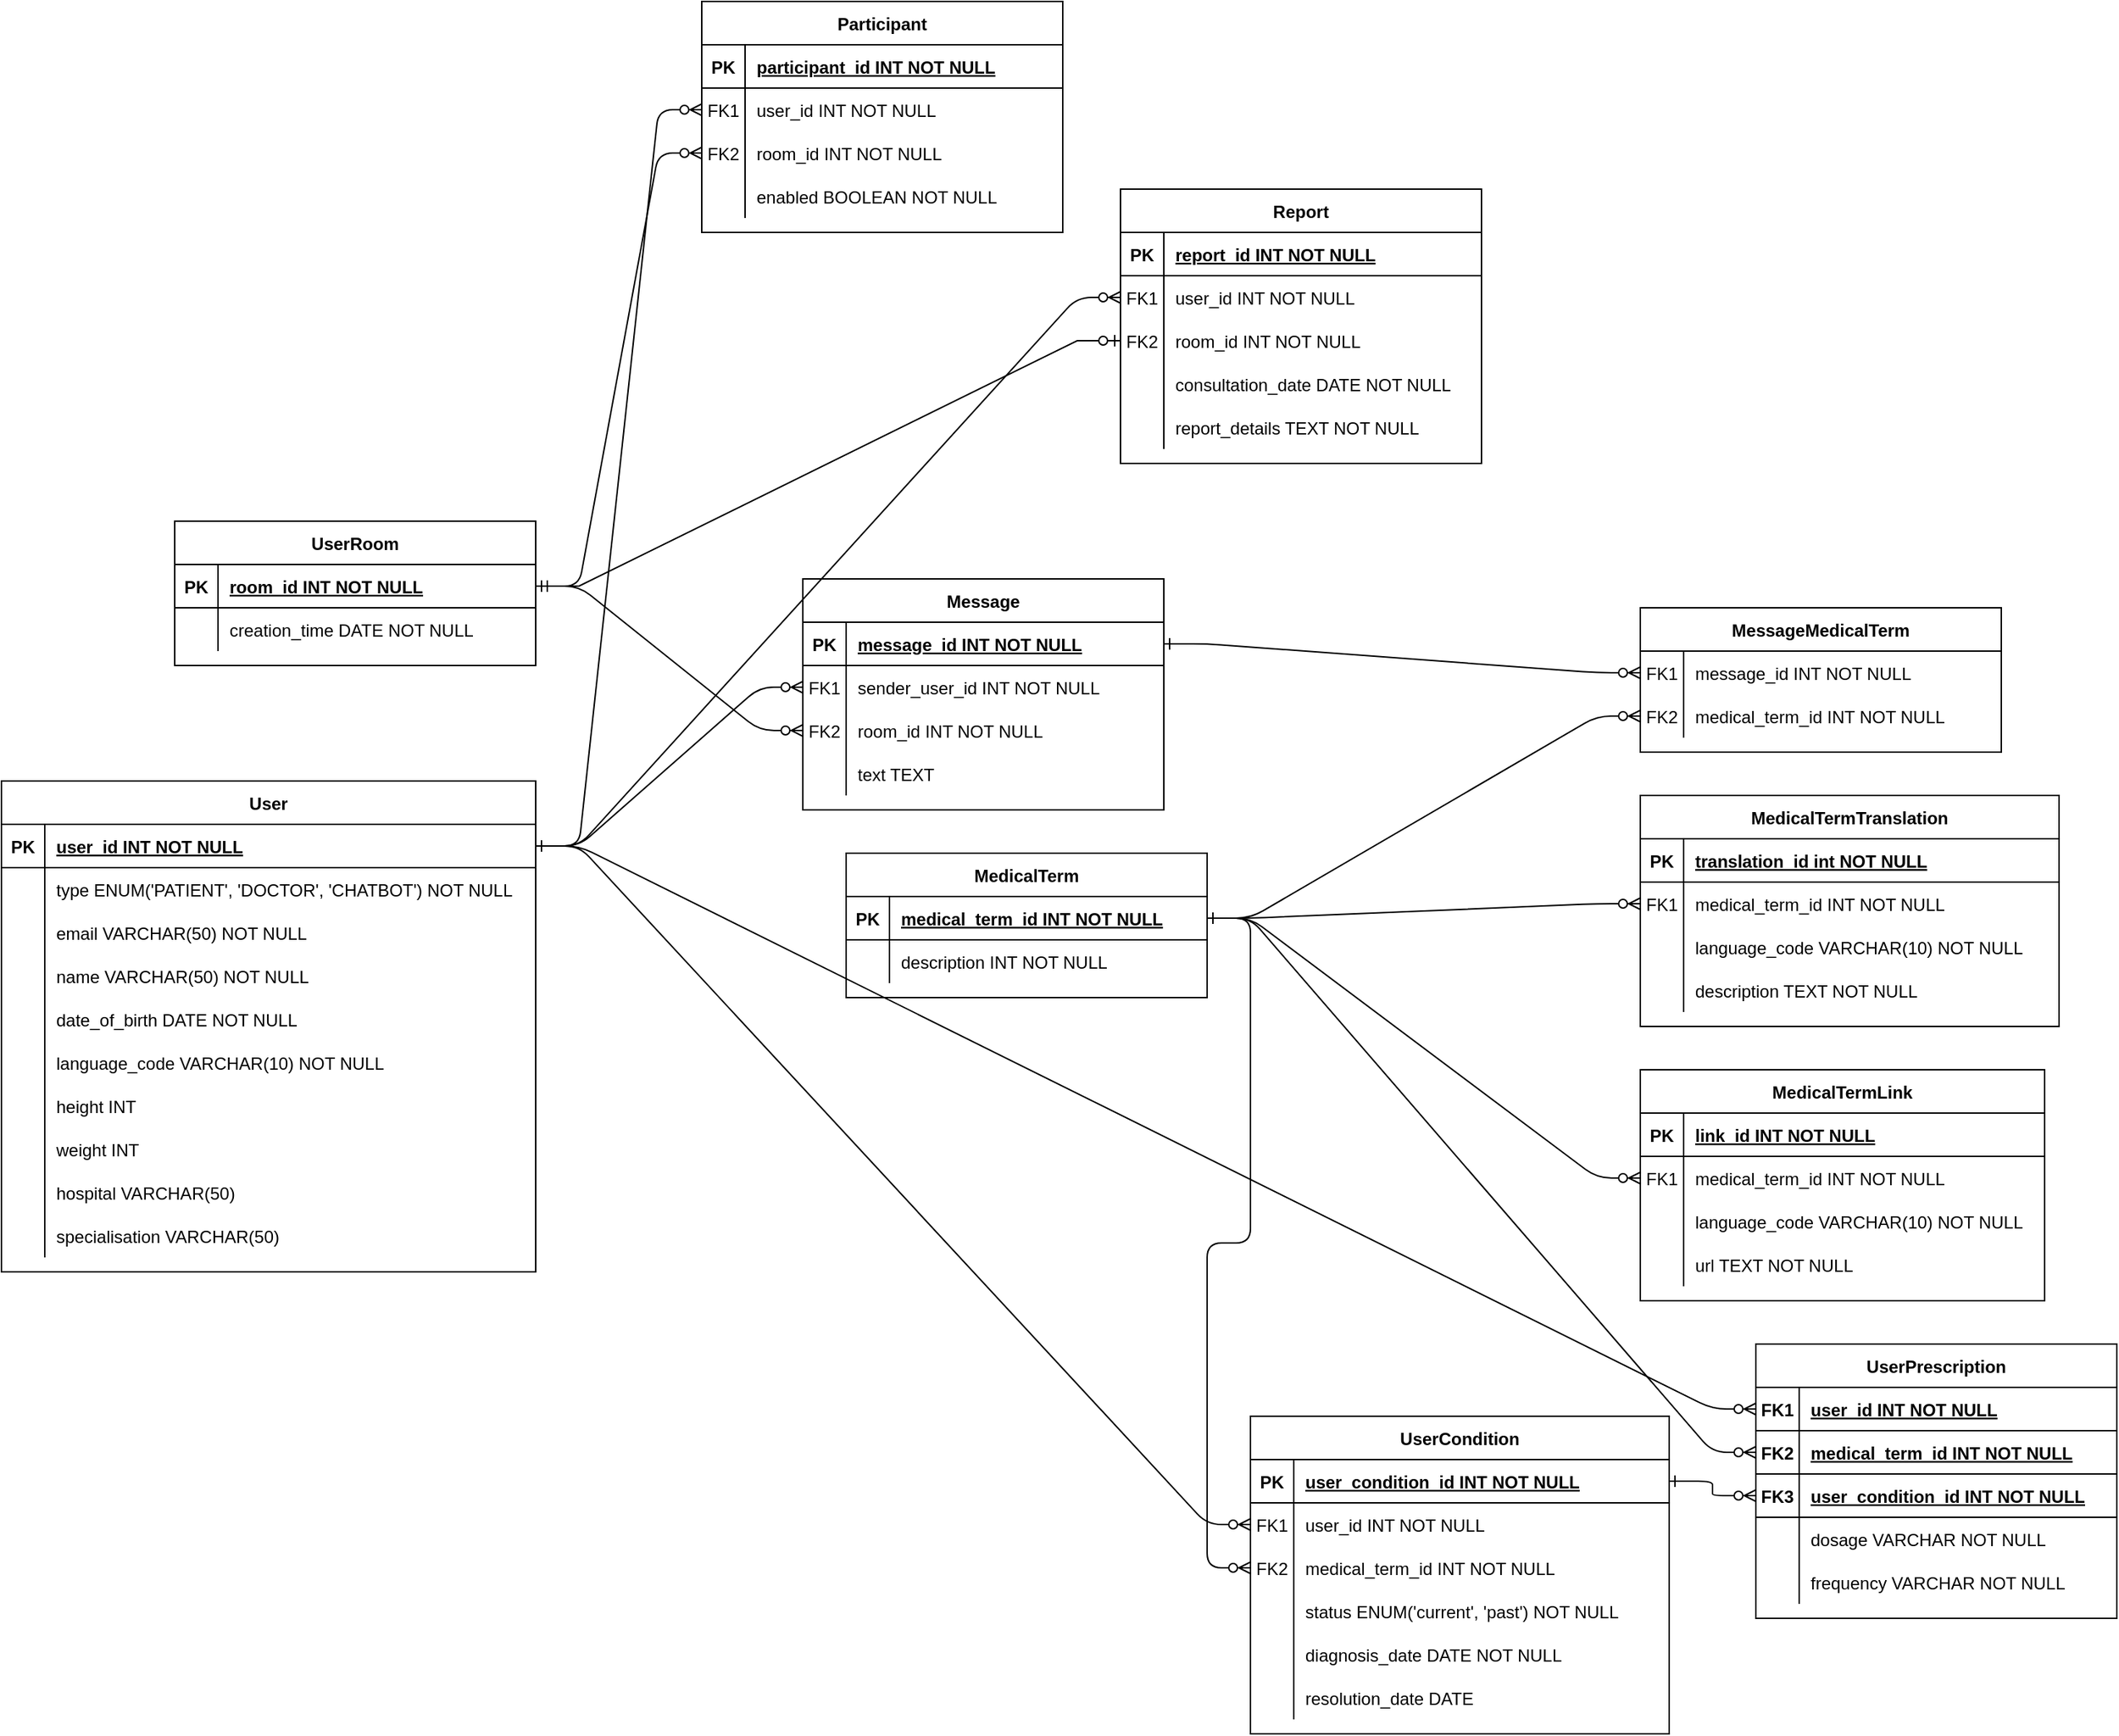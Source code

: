 <mxfile version="24.3.1" type="github">
  <diagram id="R2lEEEUBdFMjLlhIrx00" name="Page-1">
    <mxGraphModel dx="2390" dy="2185" grid="1" gridSize="10" guides="1" tooltips="1" connect="1" arrows="1" fold="1" page="1" pageScale="1" pageWidth="850" pageHeight="1100" math="0" shadow="0" extFonts="Permanent Marker^https://fonts.googleapis.com/css?family=Permanent+Marker">
      <root>
        <mxCell id="0" />
        <mxCell id="1" parent="0" />
        <mxCell id="C-vyLk0tnHw3VtMMgP7b-1" value="" style="edgeStyle=entityRelationEdgeStyle;endArrow=ERzeroToMany;startArrow=ERone;endFill=1;startFill=0;" parent="1" source="C-vyLk0tnHw3VtMMgP7b-24" target="C-vyLk0tnHw3VtMMgP7b-6" edge="1">
          <mxGeometry width="100" height="100" relative="1" as="geometry">
            <mxPoint x="340" y="720" as="sourcePoint" />
            <mxPoint x="440" y="620" as="targetPoint" />
          </mxGeometry>
        </mxCell>
        <mxCell id="C-vyLk0tnHw3VtMMgP7b-12" value="" style="edgeStyle=entityRelationEdgeStyle;endArrow=ERzeroToMany;startArrow=ERone;endFill=1;startFill=0;exitX=1;exitY=0.5;exitDx=0;exitDy=0;entryX=0;entryY=0.5;entryDx=0;entryDy=0;" parent="1" source="C-vyLk0tnHw3VtMMgP7b-14" target="C-vyLk0tnHw3VtMMgP7b-9" edge="1">
          <mxGeometry width="100" height="100" relative="1" as="geometry">
            <mxPoint x="700" y="350" as="sourcePoint" />
            <mxPoint x="810" y="270" as="targetPoint" />
            <Array as="points">
              <mxPoint x="480" y="200" />
            </Array>
          </mxGeometry>
        </mxCell>
        <mxCell id="C-vyLk0tnHw3VtMMgP7b-2" value="Participant" style="shape=table;startSize=30;container=1;collapsible=1;childLayout=tableLayout;fixedRows=1;rowLines=0;fontStyle=1;align=center;resizeLast=1;" parent="1" vertex="1">
          <mxGeometry x="540" y="-690" width="250" height="160" as="geometry" />
        </mxCell>
        <mxCell id="C-vyLk0tnHw3VtMMgP7b-3" value="" style="shape=partialRectangle;collapsible=0;dropTarget=0;pointerEvents=0;fillColor=none;points=[[0,0.5],[1,0.5]];portConstraint=eastwest;top=0;left=0;right=0;bottom=1;" parent="C-vyLk0tnHw3VtMMgP7b-2" vertex="1">
          <mxGeometry y="30" width="250" height="30" as="geometry" />
        </mxCell>
        <mxCell id="C-vyLk0tnHw3VtMMgP7b-4" value="PK" style="shape=partialRectangle;overflow=hidden;connectable=0;fillColor=none;top=0;left=0;bottom=0;right=0;fontStyle=1;" parent="C-vyLk0tnHw3VtMMgP7b-3" vertex="1">
          <mxGeometry width="30" height="30" as="geometry">
            <mxRectangle width="30" height="30" as="alternateBounds" />
          </mxGeometry>
        </mxCell>
        <mxCell id="C-vyLk0tnHw3VtMMgP7b-5" value="participant_id INT NOT NULL " style="shape=partialRectangle;overflow=hidden;connectable=0;fillColor=none;top=0;left=0;bottom=0;right=0;align=left;spacingLeft=6;fontStyle=5;" parent="C-vyLk0tnHw3VtMMgP7b-3" vertex="1">
          <mxGeometry x="30" width="220" height="30" as="geometry">
            <mxRectangle width="220" height="30" as="alternateBounds" />
          </mxGeometry>
        </mxCell>
        <mxCell id="C-vyLk0tnHw3VtMMgP7b-6" value="" style="shape=partialRectangle;collapsible=0;dropTarget=0;pointerEvents=0;fillColor=none;points=[[0,0.5],[1,0.5]];portConstraint=eastwest;top=0;left=0;right=0;bottom=0;" parent="C-vyLk0tnHw3VtMMgP7b-2" vertex="1">
          <mxGeometry y="60" width="250" height="30" as="geometry" />
        </mxCell>
        <mxCell id="C-vyLk0tnHw3VtMMgP7b-7" value="FK1" style="shape=partialRectangle;overflow=hidden;connectable=0;fillColor=none;top=0;left=0;bottom=0;right=0;" parent="C-vyLk0tnHw3VtMMgP7b-6" vertex="1">
          <mxGeometry width="30" height="30" as="geometry">
            <mxRectangle width="30" height="30" as="alternateBounds" />
          </mxGeometry>
        </mxCell>
        <mxCell id="C-vyLk0tnHw3VtMMgP7b-8" value="user_id INT NOT NULL" style="shape=partialRectangle;overflow=hidden;connectable=0;fillColor=none;top=0;left=0;bottom=0;right=0;align=left;spacingLeft=6;" parent="C-vyLk0tnHw3VtMMgP7b-6" vertex="1">
          <mxGeometry x="30" width="220" height="30" as="geometry">
            <mxRectangle width="220" height="30" as="alternateBounds" />
          </mxGeometry>
        </mxCell>
        <mxCell id="C-vyLk0tnHw3VtMMgP7b-9" value="" style="shape=partialRectangle;collapsible=0;dropTarget=0;pointerEvents=0;fillColor=none;points=[[0,0.5],[1,0.5]];portConstraint=eastwest;top=0;left=0;right=0;bottom=0;" parent="C-vyLk0tnHw3VtMMgP7b-2" vertex="1">
          <mxGeometry y="90" width="250" height="30" as="geometry" />
        </mxCell>
        <mxCell id="C-vyLk0tnHw3VtMMgP7b-10" value="FK2" style="shape=partialRectangle;overflow=hidden;connectable=0;fillColor=none;top=0;left=0;bottom=0;right=0;" parent="C-vyLk0tnHw3VtMMgP7b-9" vertex="1">
          <mxGeometry width="30" height="30" as="geometry">
            <mxRectangle width="30" height="30" as="alternateBounds" />
          </mxGeometry>
        </mxCell>
        <mxCell id="C-vyLk0tnHw3VtMMgP7b-11" value="room_id INT NOT NULL" style="shape=partialRectangle;overflow=hidden;connectable=0;fillColor=none;top=0;left=0;bottom=0;right=0;align=left;spacingLeft=6;" parent="C-vyLk0tnHw3VtMMgP7b-9" vertex="1">
          <mxGeometry x="30" width="220" height="30" as="geometry">
            <mxRectangle width="220" height="30" as="alternateBounds" />
          </mxGeometry>
        </mxCell>
        <mxCell id="b8dk_NjY-WpGZuYYgS4D-1" style="shape=partialRectangle;collapsible=0;dropTarget=0;pointerEvents=0;fillColor=none;points=[[0,0.5],[1,0.5]];portConstraint=eastwest;top=0;left=0;right=0;bottom=0;" vertex="1" parent="C-vyLk0tnHw3VtMMgP7b-2">
          <mxGeometry y="120" width="250" height="30" as="geometry" />
        </mxCell>
        <mxCell id="b8dk_NjY-WpGZuYYgS4D-2" style="shape=partialRectangle;overflow=hidden;connectable=0;fillColor=none;top=0;left=0;bottom=0;right=0;" vertex="1" parent="b8dk_NjY-WpGZuYYgS4D-1">
          <mxGeometry width="30" height="30" as="geometry">
            <mxRectangle width="30" height="30" as="alternateBounds" />
          </mxGeometry>
        </mxCell>
        <mxCell id="b8dk_NjY-WpGZuYYgS4D-3" value="enabled BOOLEAN NOT NULL" style="shape=partialRectangle;overflow=hidden;connectable=0;fillColor=none;top=0;left=0;bottom=0;right=0;align=left;spacingLeft=6;" vertex="1" parent="b8dk_NjY-WpGZuYYgS4D-1">
          <mxGeometry x="30" width="220" height="30" as="geometry">
            <mxRectangle width="220" height="30" as="alternateBounds" />
          </mxGeometry>
        </mxCell>
        <mxCell id="C-vyLk0tnHw3VtMMgP7b-13" value="UserRoom" style="shape=table;startSize=30;container=1;collapsible=1;childLayout=tableLayout;fixedRows=1;rowLines=0;fontStyle=1;align=center;resizeLast=1;" parent="1" vertex="1">
          <mxGeometry x="175" y="-330" width="250" height="100" as="geometry" />
        </mxCell>
        <mxCell id="C-vyLk0tnHw3VtMMgP7b-14" value="" style="shape=partialRectangle;collapsible=0;dropTarget=0;pointerEvents=0;fillColor=none;points=[[0,0.5],[1,0.5]];portConstraint=eastwest;top=0;left=0;right=0;bottom=1;" parent="C-vyLk0tnHw3VtMMgP7b-13" vertex="1">
          <mxGeometry y="30" width="250" height="30" as="geometry" />
        </mxCell>
        <mxCell id="C-vyLk0tnHw3VtMMgP7b-15" value="PK" style="shape=partialRectangle;overflow=hidden;connectable=0;fillColor=none;top=0;left=0;bottom=0;right=0;fontStyle=1;" parent="C-vyLk0tnHw3VtMMgP7b-14" vertex="1">
          <mxGeometry width="30" height="30" as="geometry">
            <mxRectangle width="30" height="30" as="alternateBounds" />
          </mxGeometry>
        </mxCell>
        <mxCell id="C-vyLk0tnHw3VtMMgP7b-16" value="room_id INT NOT NULL " style="shape=partialRectangle;overflow=hidden;connectable=0;fillColor=none;top=0;left=0;bottom=0;right=0;align=left;spacingLeft=6;fontStyle=5;" parent="C-vyLk0tnHw3VtMMgP7b-14" vertex="1">
          <mxGeometry x="30" width="220" height="30" as="geometry">
            <mxRectangle width="220" height="30" as="alternateBounds" />
          </mxGeometry>
        </mxCell>
        <mxCell id="C-vyLk0tnHw3VtMMgP7b-17" value="" style="shape=partialRectangle;collapsible=0;dropTarget=0;pointerEvents=0;fillColor=none;points=[[0,0.5],[1,0.5]];portConstraint=eastwest;top=0;left=0;right=0;bottom=0;" parent="C-vyLk0tnHw3VtMMgP7b-13" vertex="1">
          <mxGeometry y="60" width="250" height="30" as="geometry" />
        </mxCell>
        <mxCell id="C-vyLk0tnHw3VtMMgP7b-18" value="" style="shape=partialRectangle;overflow=hidden;connectable=0;fillColor=none;top=0;left=0;bottom=0;right=0;" parent="C-vyLk0tnHw3VtMMgP7b-17" vertex="1">
          <mxGeometry width="30" height="30" as="geometry">
            <mxRectangle width="30" height="30" as="alternateBounds" />
          </mxGeometry>
        </mxCell>
        <mxCell id="C-vyLk0tnHw3VtMMgP7b-19" value="creation_time DATE NOT NULL" style="shape=partialRectangle;overflow=hidden;connectable=0;fillColor=none;top=0;left=0;bottom=0;right=0;align=left;spacingLeft=6;" parent="C-vyLk0tnHw3VtMMgP7b-17" vertex="1">
          <mxGeometry x="30" width="220" height="30" as="geometry">
            <mxRectangle width="220" height="30" as="alternateBounds" />
          </mxGeometry>
        </mxCell>
        <mxCell id="C-vyLk0tnHw3VtMMgP7b-23" value="User" style="shape=table;startSize=30;container=1;collapsible=1;childLayout=tableLayout;fixedRows=1;rowLines=0;fontStyle=1;align=center;resizeLast=1;" parent="1" vertex="1">
          <mxGeometry x="55" y="-150" width="370" height="340" as="geometry" />
        </mxCell>
        <mxCell id="C-vyLk0tnHw3VtMMgP7b-24" value="" style="shape=partialRectangle;collapsible=0;dropTarget=0;pointerEvents=0;fillColor=none;points=[[0,0.5],[1,0.5]];portConstraint=eastwest;top=0;left=0;right=0;bottom=1;" parent="C-vyLk0tnHw3VtMMgP7b-23" vertex="1">
          <mxGeometry y="30" width="370" height="30" as="geometry" />
        </mxCell>
        <mxCell id="C-vyLk0tnHw3VtMMgP7b-25" value="PK" style="shape=partialRectangle;overflow=hidden;connectable=0;fillColor=none;top=0;left=0;bottom=0;right=0;fontStyle=1;" parent="C-vyLk0tnHw3VtMMgP7b-24" vertex="1">
          <mxGeometry width="30" height="30" as="geometry">
            <mxRectangle width="30" height="30" as="alternateBounds" />
          </mxGeometry>
        </mxCell>
        <mxCell id="C-vyLk0tnHw3VtMMgP7b-26" value="user_id INT NOT NULL " style="shape=partialRectangle;overflow=hidden;connectable=0;fillColor=none;top=0;left=0;bottom=0;right=0;align=left;spacingLeft=6;fontStyle=5;" parent="C-vyLk0tnHw3VtMMgP7b-24" vertex="1">
          <mxGeometry x="30" width="340" height="30" as="geometry">
            <mxRectangle width="340" height="30" as="alternateBounds" />
          </mxGeometry>
        </mxCell>
        <mxCell id="C-vyLk0tnHw3VtMMgP7b-27" value="" style="shape=partialRectangle;collapsible=0;dropTarget=0;pointerEvents=0;fillColor=none;points=[[0,0.5],[1,0.5]];portConstraint=eastwest;top=0;left=0;right=0;bottom=0;" parent="C-vyLk0tnHw3VtMMgP7b-23" vertex="1">
          <mxGeometry y="60" width="370" height="30" as="geometry" />
        </mxCell>
        <mxCell id="C-vyLk0tnHw3VtMMgP7b-28" value="" style="shape=partialRectangle;overflow=hidden;connectable=0;fillColor=none;top=0;left=0;bottom=0;right=0;" parent="C-vyLk0tnHw3VtMMgP7b-27" vertex="1">
          <mxGeometry width="30" height="30" as="geometry">
            <mxRectangle width="30" height="30" as="alternateBounds" />
          </mxGeometry>
        </mxCell>
        <mxCell id="C-vyLk0tnHw3VtMMgP7b-29" value="type ENUM(&#39;PATIENT&#39;, &#39;DOCTOR&#39;, &#39;CHATBOT&#39;) NOT NULL" style="shape=partialRectangle;overflow=hidden;connectable=0;fillColor=none;top=0;left=0;bottom=0;right=0;align=left;spacingLeft=6;" parent="C-vyLk0tnHw3VtMMgP7b-27" vertex="1">
          <mxGeometry x="30" width="340" height="30" as="geometry">
            <mxRectangle width="340" height="30" as="alternateBounds" />
          </mxGeometry>
        </mxCell>
        <mxCell id="QSdUcgtigWOvLP6N3dN_-162" style="shape=partialRectangle;collapsible=0;dropTarget=0;pointerEvents=0;fillColor=none;points=[[0,0.5],[1,0.5]];portConstraint=eastwest;top=0;left=0;right=0;bottom=0;" parent="C-vyLk0tnHw3VtMMgP7b-23" vertex="1">
          <mxGeometry y="90" width="370" height="30" as="geometry" />
        </mxCell>
        <mxCell id="QSdUcgtigWOvLP6N3dN_-163" style="shape=partialRectangle;overflow=hidden;connectable=0;fillColor=none;top=0;left=0;bottom=0;right=0;" parent="QSdUcgtigWOvLP6N3dN_-162" vertex="1">
          <mxGeometry width="30" height="30" as="geometry">
            <mxRectangle width="30" height="30" as="alternateBounds" />
          </mxGeometry>
        </mxCell>
        <mxCell id="QSdUcgtigWOvLP6N3dN_-164" value="email VARCHAR(50) NOT NULL" style="shape=partialRectangle;overflow=hidden;connectable=0;fillColor=none;top=0;left=0;bottom=0;right=0;align=left;spacingLeft=6;" parent="QSdUcgtigWOvLP6N3dN_-162" vertex="1">
          <mxGeometry x="30" width="340" height="30" as="geometry">
            <mxRectangle width="340" height="30" as="alternateBounds" />
          </mxGeometry>
        </mxCell>
        <mxCell id="QSdUcgtigWOvLP6N3dN_-159" style="shape=partialRectangle;collapsible=0;dropTarget=0;pointerEvents=0;fillColor=none;points=[[0,0.5],[1,0.5]];portConstraint=eastwest;top=0;left=0;right=0;bottom=0;" parent="C-vyLk0tnHw3VtMMgP7b-23" vertex="1">
          <mxGeometry y="120" width="370" height="30" as="geometry" />
        </mxCell>
        <mxCell id="QSdUcgtigWOvLP6N3dN_-160" style="shape=partialRectangle;overflow=hidden;connectable=0;fillColor=none;top=0;left=0;bottom=0;right=0;" parent="QSdUcgtigWOvLP6N3dN_-159" vertex="1">
          <mxGeometry width="30" height="30" as="geometry">
            <mxRectangle width="30" height="30" as="alternateBounds" />
          </mxGeometry>
        </mxCell>
        <mxCell id="QSdUcgtigWOvLP6N3dN_-161" value="name VARCHAR(50) NOT NULL" style="shape=partialRectangle;overflow=hidden;connectable=0;fillColor=none;top=0;left=0;bottom=0;right=0;align=left;spacingLeft=6;" parent="QSdUcgtigWOvLP6N3dN_-159" vertex="1">
          <mxGeometry x="30" width="340" height="30" as="geometry">
            <mxRectangle width="340" height="30" as="alternateBounds" />
          </mxGeometry>
        </mxCell>
        <mxCell id="QSdUcgtigWOvLP6N3dN_-156" style="shape=partialRectangle;collapsible=0;dropTarget=0;pointerEvents=0;fillColor=none;points=[[0,0.5],[1,0.5]];portConstraint=eastwest;top=0;left=0;right=0;bottom=0;" parent="C-vyLk0tnHw3VtMMgP7b-23" vertex="1">
          <mxGeometry y="150" width="370" height="30" as="geometry" />
        </mxCell>
        <mxCell id="QSdUcgtigWOvLP6N3dN_-157" style="shape=partialRectangle;overflow=hidden;connectable=0;fillColor=none;top=0;left=0;bottom=0;right=0;" parent="QSdUcgtigWOvLP6N3dN_-156" vertex="1">
          <mxGeometry width="30" height="30" as="geometry">
            <mxRectangle width="30" height="30" as="alternateBounds" />
          </mxGeometry>
        </mxCell>
        <mxCell id="QSdUcgtigWOvLP6N3dN_-158" value="date_of_birth DATE NOT NULL" style="shape=partialRectangle;overflow=hidden;connectable=0;fillColor=none;top=0;left=0;bottom=0;right=0;align=left;spacingLeft=6;" parent="QSdUcgtigWOvLP6N3dN_-156" vertex="1">
          <mxGeometry x="30" width="340" height="30" as="geometry">
            <mxRectangle width="340" height="30" as="alternateBounds" />
          </mxGeometry>
        </mxCell>
        <mxCell id="QSdUcgtigWOvLP6N3dN_-165" style="shape=partialRectangle;collapsible=0;dropTarget=0;pointerEvents=0;fillColor=none;points=[[0,0.5],[1,0.5]];portConstraint=eastwest;top=0;left=0;right=0;bottom=0;" parent="C-vyLk0tnHw3VtMMgP7b-23" vertex="1">
          <mxGeometry y="180" width="370" height="30" as="geometry" />
        </mxCell>
        <mxCell id="QSdUcgtigWOvLP6N3dN_-166" style="shape=partialRectangle;overflow=hidden;connectable=0;fillColor=none;top=0;left=0;bottom=0;right=0;" parent="QSdUcgtigWOvLP6N3dN_-165" vertex="1">
          <mxGeometry width="30" height="30" as="geometry">
            <mxRectangle width="30" height="30" as="alternateBounds" />
          </mxGeometry>
        </mxCell>
        <mxCell id="QSdUcgtigWOvLP6N3dN_-167" value="language_code VARCHAR(10) NOT NULL" style="shape=partialRectangle;overflow=hidden;connectable=0;fillColor=none;top=0;left=0;bottom=0;right=0;align=left;spacingLeft=6;" parent="QSdUcgtigWOvLP6N3dN_-165" vertex="1">
          <mxGeometry x="30" width="340" height="30" as="geometry">
            <mxRectangle width="340" height="30" as="alternateBounds" />
          </mxGeometry>
        </mxCell>
        <mxCell id="QSdUcgtigWOvLP6N3dN_-171" style="shape=partialRectangle;collapsible=0;dropTarget=0;pointerEvents=0;fillColor=none;points=[[0,0.5],[1,0.5]];portConstraint=eastwest;top=0;left=0;right=0;bottom=0;" parent="C-vyLk0tnHw3VtMMgP7b-23" vertex="1">
          <mxGeometry y="210" width="370" height="30" as="geometry" />
        </mxCell>
        <mxCell id="QSdUcgtigWOvLP6N3dN_-172" style="shape=partialRectangle;overflow=hidden;connectable=0;fillColor=none;top=0;left=0;bottom=0;right=0;" parent="QSdUcgtigWOvLP6N3dN_-171" vertex="1">
          <mxGeometry width="30" height="30" as="geometry">
            <mxRectangle width="30" height="30" as="alternateBounds" />
          </mxGeometry>
        </mxCell>
        <mxCell id="QSdUcgtigWOvLP6N3dN_-173" value="height INT" style="shape=partialRectangle;overflow=hidden;connectable=0;fillColor=none;top=0;left=0;bottom=0;right=0;align=left;spacingLeft=6;" parent="QSdUcgtigWOvLP6N3dN_-171" vertex="1">
          <mxGeometry x="30" width="340" height="30" as="geometry">
            <mxRectangle width="340" height="30" as="alternateBounds" />
          </mxGeometry>
        </mxCell>
        <mxCell id="QSdUcgtigWOvLP6N3dN_-177" style="shape=partialRectangle;collapsible=0;dropTarget=0;pointerEvents=0;fillColor=none;points=[[0,0.5],[1,0.5]];portConstraint=eastwest;top=0;left=0;right=0;bottom=0;" parent="C-vyLk0tnHw3VtMMgP7b-23" vertex="1">
          <mxGeometry y="240" width="370" height="30" as="geometry" />
        </mxCell>
        <mxCell id="QSdUcgtigWOvLP6N3dN_-178" style="shape=partialRectangle;overflow=hidden;connectable=0;fillColor=none;top=0;left=0;bottom=0;right=0;" parent="QSdUcgtigWOvLP6N3dN_-177" vertex="1">
          <mxGeometry width="30" height="30" as="geometry">
            <mxRectangle width="30" height="30" as="alternateBounds" />
          </mxGeometry>
        </mxCell>
        <mxCell id="QSdUcgtigWOvLP6N3dN_-179" value="weight INT" style="shape=partialRectangle;overflow=hidden;connectable=0;fillColor=none;top=0;left=0;bottom=0;right=0;align=left;spacingLeft=6;" parent="QSdUcgtigWOvLP6N3dN_-177" vertex="1">
          <mxGeometry x="30" width="340" height="30" as="geometry">
            <mxRectangle width="340" height="30" as="alternateBounds" />
          </mxGeometry>
        </mxCell>
        <mxCell id="QSdUcgtigWOvLP6N3dN_-174" style="shape=partialRectangle;collapsible=0;dropTarget=0;pointerEvents=0;fillColor=none;points=[[0,0.5],[1,0.5]];portConstraint=eastwest;top=0;left=0;right=0;bottom=0;" parent="C-vyLk0tnHw3VtMMgP7b-23" vertex="1">
          <mxGeometry y="270" width="370" height="30" as="geometry" />
        </mxCell>
        <mxCell id="QSdUcgtigWOvLP6N3dN_-175" style="shape=partialRectangle;overflow=hidden;connectable=0;fillColor=none;top=0;left=0;bottom=0;right=0;" parent="QSdUcgtigWOvLP6N3dN_-174" vertex="1">
          <mxGeometry width="30" height="30" as="geometry">
            <mxRectangle width="30" height="30" as="alternateBounds" />
          </mxGeometry>
        </mxCell>
        <mxCell id="QSdUcgtigWOvLP6N3dN_-176" value="hospital VARCHAR(50)" style="shape=partialRectangle;overflow=hidden;connectable=0;fillColor=none;top=0;left=0;bottom=0;right=0;align=left;spacingLeft=6;" parent="QSdUcgtigWOvLP6N3dN_-174" vertex="1">
          <mxGeometry x="30" width="340" height="30" as="geometry">
            <mxRectangle width="340" height="30" as="alternateBounds" />
          </mxGeometry>
        </mxCell>
        <mxCell id="QSdUcgtigWOvLP6N3dN_-168" style="shape=partialRectangle;collapsible=0;dropTarget=0;pointerEvents=0;fillColor=none;points=[[0,0.5],[1,0.5]];portConstraint=eastwest;top=0;left=0;right=0;bottom=0;" parent="C-vyLk0tnHw3VtMMgP7b-23" vertex="1">
          <mxGeometry y="300" width="370" height="30" as="geometry" />
        </mxCell>
        <mxCell id="QSdUcgtigWOvLP6N3dN_-169" style="shape=partialRectangle;overflow=hidden;connectable=0;fillColor=none;top=0;left=0;bottom=0;right=0;" parent="QSdUcgtigWOvLP6N3dN_-168" vertex="1">
          <mxGeometry width="30" height="30" as="geometry">
            <mxRectangle width="30" height="30" as="alternateBounds" />
          </mxGeometry>
        </mxCell>
        <mxCell id="QSdUcgtigWOvLP6N3dN_-170" value="specialisation VARCHAR(50)" style="shape=partialRectangle;overflow=hidden;connectable=0;fillColor=none;top=0;left=0;bottom=0;right=0;align=left;spacingLeft=6;" parent="QSdUcgtigWOvLP6N3dN_-168" vertex="1">
          <mxGeometry x="30" width="340" height="30" as="geometry">
            <mxRectangle width="340" height="30" as="alternateBounds" />
          </mxGeometry>
        </mxCell>
        <mxCell id="QSdUcgtigWOvLP6N3dN_-1" value="Message" style="shape=table;startSize=30;container=1;collapsible=1;childLayout=tableLayout;fixedRows=1;rowLines=0;fontStyle=1;align=center;resizeLast=1;" parent="1" vertex="1">
          <mxGeometry x="610" y="-290" width="250" height="160" as="geometry" />
        </mxCell>
        <mxCell id="QSdUcgtigWOvLP6N3dN_-2" value="" style="shape=partialRectangle;collapsible=0;dropTarget=0;pointerEvents=0;fillColor=none;points=[[0,0.5],[1,0.5]];portConstraint=eastwest;top=0;left=0;right=0;bottom=1;" parent="QSdUcgtigWOvLP6N3dN_-1" vertex="1">
          <mxGeometry y="30" width="250" height="30" as="geometry" />
        </mxCell>
        <mxCell id="QSdUcgtigWOvLP6N3dN_-3" value="PK" style="shape=partialRectangle;overflow=hidden;connectable=0;fillColor=none;top=0;left=0;bottom=0;right=0;fontStyle=1;" parent="QSdUcgtigWOvLP6N3dN_-2" vertex="1">
          <mxGeometry width="30" height="30" as="geometry">
            <mxRectangle width="30" height="30" as="alternateBounds" />
          </mxGeometry>
        </mxCell>
        <mxCell id="QSdUcgtigWOvLP6N3dN_-4" value="message_id INT NOT NULL " style="shape=partialRectangle;overflow=hidden;connectable=0;fillColor=none;top=0;left=0;bottom=0;right=0;align=left;spacingLeft=6;fontStyle=5;" parent="QSdUcgtigWOvLP6N3dN_-2" vertex="1">
          <mxGeometry x="30" width="220" height="30" as="geometry">
            <mxRectangle width="220" height="30" as="alternateBounds" />
          </mxGeometry>
        </mxCell>
        <mxCell id="QSdUcgtigWOvLP6N3dN_-5" value="" style="shape=partialRectangle;collapsible=0;dropTarget=0;pointerEvents=0;fillColor=none;points=[[0,0.5],[1,0.5]];portConstraint=eastwest;top=0;left=0;right=0;bottom=0;" parent="QSdUcgtigWOvLP6N3dN_-1" vertex="1">
          <mxGeometry y="60" width="250" height="30" as="geometry" />
        </mxCell>
        <mxCell id="QSdUcgtigWOvLP6N3dN_-6" value="FK1" style="shape=partialRectangle;overflow=hidden;connectable=0;fillColor=none;top=0;left=0;bottom=0;right=0;" parent="QSdUcgtigWOvLP6N3dN_-5" vertex="1">
          <mxGeometry width="30" height="30" as="geometry">
            <mxRectangle width="30" height="30" as="alternateBounds" />
          </mxGeometry>
        </mxCell>
        <mxCell id="QSdUcgtigWOvLP6N3dN_-7" value="sender_user_id INT NOT NULL" style="shape=partialRectangle;overflow=hidden;connectable=0;fillColor=none;top=0;left=0;bottom=0;right=0;align=left;spacingLeft=6;" parent="QSdUcgtigWOvLP6N3dN_-5" vertex="1">
          <mxGeometry x="30" width="220" height="30" as="geometry">
            <mxRectangle width="220" height="30" as="alternateBounds" />
          </mxGeometry>
        </mxCell>
        <mxCell id="QSdUcgtigWOvLP6N3dN_-8" value="" style="shape=partialRectangle;collapsible=0;dropTarget=0;pointerEvents=0;fillColor=none;points=[[0,0.5],[1,0.5]];portConstraint=eastwest;top=0;left=0;right=0;bottom=0;" parent="QSdUcgtigWOvLP6N3dN_-1" vertex="1">
          <mxGeometry y="90" width="250" height="30" as="geometry" />
        </mxCell>
        <mxCell id="QSdUcgtigWOvLP6N3dN_-9" value="FK2" style="shape=partialRectangle;overflow=hidden;connectable=0;fillColor=none;top=0;left=0;bottom=0;right=0;" parent="QSdUcgtigWOvLP6N3dN_-8" vertex="1">
          <mxGeometry width="30" height="30" as="geometry">
            <mxRectangle width="30" height="30" as="alternateBounds" />
          </mxGeometry>
        </mxCell>
        <mxCell id="QSdUcgtigWOvLP6N3dN_-10" value="room_id INT NOT NULL" style="shape=partialRectangle;overflow=hidden;connectable=0;fillColor=none;top=0;left=0;bottom=0;right=0;align=left;spacingLeft=6;" parent="QSdUcgtigWOvLP6N3dN_-8" vertex="1">
          <mxGeometry x="30" width="220" height="30" as="geometry">
            <mxRectangle width="220" height="30" as="alternateBounds" />
          </mxGeometry>
        </mxCell>
        <mxCell id="QSdUcgtigWOvLP6N3dN_-180" style="shape=partialRectangle;collapsible=0;dropTarget=0;pointerEvents=0;fillColor=none;points=[[0,0.5],[1,0.5]];portConstraint=eastwest;top=0;left=0;right=0;bottom=0;" parent="QSdUcgtigWOvLP6N3dN_-1" vertex="1">
          <mxGeometry y="120" width="250" height="30" as="geometry" />
        </mxCell>
        <mxCell id="QSdUcgtigWOvLP6N3dN_-181" style="shape=partialRectangle;overflow=hidden;connectable=0;fillColor=none;top=0;left=0;bottom=0;right=0;" parent="QSdUcgtigWOvLP6N3dN_-180" vertex="1">
          <mxGeometry width="30" height="30" as="geometry">
            <mxRectangle width="30" height="30" as="alternateBounds" />
          </mxGeometry>
        </mxCell>
        <mxCell id="QSdUcgtigWOvLP6N3dN_-182" value="text TEXT" style="shape=partialRectangle;overflow=hidden;connectable=0;fillColor=none;top=0;left=0;bottom=0;right=0;align=left;spacingLeft=6;" parent="QSdUcgtigWOvLP6N3dN_-180" vertex="1">
          <mxGeometry x="30" width="220" height="30" as="geometry">
            <mxRectangle width="220" height="30" as="alternateBounds" />
          </mxGeometry>
        </mxCell>
        <mxCell id="QSdUcgtigWOvLP6N3dN_-11" value="MessageMedicalTerm" style="shape=table;startSize=30;container=1;collapsible=1;childLayout=tableLayout;fixedRows=1;rowLines=0;fontStyle=1;align=center;resizeLast=1;" parent="1" vertex="1">
          <mxGeometry x="1190" y="-270" width="250" height="100" as="geometry" />
        </mxCell>
        <mxCell id="QSdUcgtigWOvLP6N3dN_-15" value="" style="shape=partialRectangle;collapsible=0;dropTarget=0;pointerEvents=0;fillColor=none;points=[[0,0.5],[1,0.5]];portConstraint=eastwest;top=0;left=0;right=0;bottom=0;" parent="QSdUcgtigWOvLP6N3dN_-11" vertex="1">
          <mxGeometry y="30" width="250" height="30" as="geometry" />
        </mxCell>
        <mxCell id="QSdUcgtigWOvLP6N3dN_-16" value="FK1" style="shape=partialRectangle;overflow=hidden;connectable=0;fillColor=none;top=0;left=0;bottom=0;right=0;" parent="QSdUcgtigWOvLP6N3dN_-15" vertex="1">
          <mxGeometry width="30" height="30" as="geometry">
            <mxRectangle width="30" height="30" as="alternateBounds" />
          </mxGeometry>
        </mxCell>
        <mxCell id="QSdUcgtigWOvLP6N3dN_-17" value="message_id INT NOT NULL" style="shape=partialRectangle;overflow=hidden;connectable=0;fillColor=none;top=0;left=0;bottom=0;right=0;align=left;spacingLeft=6;" parent="QSdUcgtigWOvLP6N3dN_-15" vertex="1">
          <mxGeometry x="30" width="220" height="30" as="geometry">
            <mxRectangle width="220" height="30" as="alternateBounds" />
          </mxGeometry>
        </mxCell>
        <mxCell id="QSdUcgtigWOvLP6N3dN_-18" value="" style="shape=partialRectangle;collapsible=0;dropTarget=0;pointerEvents=0;fillColor=none;points=[[0,0.5],[1,0.5]];portConstraint=eastwest;top=0;left=0;right=0;bottom=0;" parent="QSdUcgtigWOvLP6N3dN_-11" vertex="1">
          <mxGeometry y="60" width="250" height="30" as="geometry" />
        </mxCell>
        <mxCell id="QSdUcgtigWOvLP6N3dN_-19" value="FK2" style="shape=partialRectangle;overflow=hidden;connectable=0;fillColor=none;top=0;left=0;bottom=0;right=0;" parent="QSdUcgtigWOvLP6N3dN_-18" vertex="1">
          <mxGeometry width="30" height="30" as="geometry">
            <mxRectangle width="30" height="30" as="alternateBounds" />
          </mxGeometry>
        </mxCell>
        <mxCell id="QSdUcgtigWOvLP6N3dN_-20" value="medical_term_id INT NOT NULL" style="shape=partialRectangle;overflow=hidden;connectable=0;fillColor=none;top=0;left=0;bottom=0;right=0;align=left;spacingLeft=6;" parent="QSdUcgtigWOvLP6N3dN_-18" vertex="1">
          <mxGeometry x="30" width="220" height="30" as="geometry">
            <mxRectangle width="220" height="30" as="alternateBounds" />
          </mxGeometry>
        </mxCell>
        <mxCell id="QSdUcgtigWOvLP6N3dN_-31" value="MedicalTermLink" style="shape=table;startSize=30;container=1;collapsible=1;childLayout=tableLayout;fixedRows=1;rowLines=0;fontStyle=1;align=center;resizeLast=1;" parent="1" vertex="1">
          <mxGeometry x="1190" y="50" width="280" height="160" as="geometry" />
        </mxCell>
        <mxCell id="QSdUcgtigWOvLP6N3dN_-32" value="" style="shape=partialRectangle;collapsible=0;dropTarget=0;pointerEvents=0;fillColor=none;points=[[0,0.5],[1,0.5]];portConstraint=eastwest;top=0;left=0;right=0;bottom=1;" parent="QSdUcgtigWOvLP6N3dN_-31" vertex="1">
          <mxGeometry y="30" width="280" height="30" as="geometry" />
        </mxCell>
        <mxCell id="QSdUcgtigWOvLP6N3dN_-33" value="PK" style="shape=partialRectangle;overflow=hidden;connectable=0;fillColor=none;top=0;left=0;bottom=0;right=0;fontStyle=1;" parent="QSdUcgtigWOvLP6N3dN_-32" vertex="1">
          <mxGeometry width="30" height="30" as="geometry">
            <mxRectangle width="30" height="30" as="alternateBounds" />
          </mxGeometry>
        </mxCell>
        <mxCell id="QSdUcgtigWOvLP6N3dN_-34" value="link_id INT NOT NULL " style="shape=partialRectangle;overflow=hidden;connectable=0;fillColor=none;top=0;left=0;bottom=0;right=0;align=left;spacingLeft=6;fontStyle=5;" parent="QSdUcgtigWOvLP6N3dN_-32" vertex="1">
          <mxGeometry x="30" width="250" height="30" as="geometry">
            <mxRectangle width="250" height="30" as="alternateBounds" />
          </mxGeometry>
        </mxCell>
        <mxCell id="QSdUcgtigWOvLP6N3dN_-35" value="" style="shape=partialRectangle;collapsible=0;dropTarget=0;pointerEvents=0;fillColor=none;points=[[0,0.5],[1,0.5]];portConstraint=eastwest;top=0;left=0;right=0;bottom=0;" parent="QSdUcgtigWOvLP6N3dN_-31" vertex="1">
          <mxGeometry y="60" width="280" height="30" as="geometry" />
        </mxCell>
        <mxCell id="QSdUcgtigWOvLP6N3dN_-36" value="FK1" style="shape=partialRectangle;overflow=hidden;connectable=0;fillColor=none;top=0;left=0;bottom=0;right=0;" parent="QSdUcgtigWOvLP6N3dN_-35" vertex="1">
          <mxGeometry width="30" height="30" as="geometry">
            <mxRectangle width="30" height="30" as="alternateBounds" />
          </mxGeometry>
        </mxCell>
        <mxCell id="QSdUcgtigWOvLP6N3dN_-37" value="medical_term_id INT NOT NULL" style="shape=partialRectangle;overflow=hidden;connectable=0;fillColor=none;top=0;left=0;bottom=0;right=0;align=left;spacingLeft=6;" parent="QSdUcgtigWOvLP6N3dN_-35" vertex="1">
          <mxGeometry x="30" width="250" height="30" as="geometry">
            <mxRectangle width="250" height="30" as="alternateBounds" />
          </mxGeometry>
        </mxCell>
        <mxCell id="QSdUcgtigWOvLP6N3dN_-38" value="" style="shape=partialRectangle;collapsible=0;dropTarget=0;pointerEvents=0;fillColor=none;points=[[0,0.5],[1,0.5]];portConstraint=eastwest;top=0;left=0;right=0;bottom=0;" parent="QSdUcgtigWOvLP6N3dN_-31" vertex="1">
          <mxGeometry y="90" width="280" height="30" as="geometry" />
        </mxCell>
        <mxCell id="QSdUcgtigWOvLP6N3dN_-39" value="" style="shape=partialRectangle;overflow=hidden;connectable=0;fillColor=none;top=0;left=0;bottom=0;right=0;" parent="QSdUcgtigWOvLP6N3dN_-38" vertex="1">
          <mxGeometry width="30" height="30" as="geometry">
            <mxRectangle width="30" height="30" as="alternateBounds" />
          </mxGeometry>
        </mxCell>
        <mxCell id="QSdUcgtigWOvLP6N3dN_-40" value="language_code VARCHAR(10) NOT NULL" style="shape=partialRectangle;overflow=hidden;connectable=0;fillColor=none;top=0;left=0;bottom=0;right=0;align=left;spacingLeft=6;" parent="QSdUcgtigWOvLP6N3dN_-38" vertex="1">
          <mxGeometry x="30" width="250" height="30" as="geometry">
            <mxRectangle width="250" height="30" as="alternateBounds" />
          </mxGeometry>
        </mxCell>
        <mxCell id="QSdUcgtigWOvLP6N3dN_-127" style="shape=partialRectangle;collapsible=0;dropTarget=0;pointerEvents=0;fillColor=none;points=[[0,0.5],[1,0.5]];portConstraint=eastwest;top=0;left=0;right=0;bottom=0;" parent="QSdUcgtigWOvLP6N3dN_-31" vertex="1">
          <mxGeometry y="120" width="280" height="30" as="geometry" />
        </mxCell>
        <mxCell id="QSdUcgtigWOvLP6N3dN_-128" style="shape=partialRectangle;overflow=hidden;connectable=0;fillColor=none;top=0;left=0;bottom=0;right=0;" parent="QSdUcgtigWOvLP6N3dN_-127" vertex="1">
          <mxGeometry width="30" height="30" as="geometry">
            <mxRectangle width="30" height="30" as="alternateBounds" />
          </mxGeometry>
        </mxCell>
        <mxCell id="QSdUcgtigWOvLP6N3dN_-129" value="url TEXT NOT NULL" style="shape=partialRectangle;overflow=hidden;connectable=0;fillColor=none;top=0;left=0;bottom=0;right=0;align=left;spacingLeft=6;" parent="QSdUcgtigWOvLP6N3dN_-127" vertex="1">
          <mxGeometry x="30" width="250" height="30" as="geometry">
            <mxRectangle width="250" height="30" as="alternateBounds" />
          </mxGeometry>
        </mxCell>
        <mxCell id="QSdUcgtigWOvLP6N3dN_-41" value="Report" style="shape=table;startSize=30;container=1;collapsible=1;childLayout=tableLayout;fixedRows=1;rowLines=0;fontStyle=1;align=center;resizeLast=1;" parent="1" vertex="1">
          <mxGeometry x="830" y="-560" width="250" height="190" as="geometry" />
        </mxCell>
        <mxCell id="QSdUcgtigWOvLP6N3dN_-42" value="" style="shape=partialRectangle;collapsible=0;dropTarget=0;pointerEvents=0;fillColor=none;points=[[0,0.5],[1,0.5]];portConstraint=eastwest;top=0;left=0;right=0;bottom=1;" parent="QSdUcgtigWOvLP6N3dN_-41" vertex="1">
          <mxGeometry y="30" width="250" height="30" as="geometry" />
        </mxCell>
        <mxCell id="QSdUcgtigWOvLP6N3dN_-43" value="PK" style="shape=partialRectangle;overflow=hidden;connectable=0;fillColor=none;top=0;left=0;bottom=0;right=0;fontStyle=1;" parent="QSdUcgtigWOvLP6N3dN_-42" vertex="1">
          <mxGeometry width="30" height="30" as="geometry">
            <mxRectangle width="30" height="30" as="alternateBounds" />
          </mxGeometry>
        </mxCell>
        <mxCell id="QSdUcgtigWOvLP6N3dN_-44" value="report_id INT NOT NULL " style="shape=partialRectangle;overflow=hidden;connectable=0;fillColor=none;top=0;left=0;bottom=0;right=0;align=left;spacingLeft=6;fontStyle=5;" parent="QSdUcgtigWOvLP6N3dN_-42" vertex="1">
          <mxGeometry x="30" width="220" height="30" as="geometry">
            <mxRectangle width="220" height="30" as="alternateBounds" />
          </mxGeometry>
        </mxCell>
        <mxCell id="QSdUcgtigWOvLP6N3dN_-45" value="" style="shape=partialRectangle;collapsible=0;dropTarget=0;pointerEvents=0;fillColor=none;points=[[0,0.5],[1,0.5]];portConstraint=eastwest;top=0;left=0;right=0;bottom=0;" parent="QSdUcgtigWOvLP6N3dN_-41" vertex="1">
          <mxGeometry y="60" width="250" height="30" as="geometry" />
        </mxCell>
        <mxCell id="QSdUcgtigWOvLP6N3dN_-46" value="FK1" style="shape=partialRectangle;overflow=hidden;connectable=0;fillColor=none;top=0;left=0;bottom=0;right=0;" parent="QSdUcgtigWOvLP6N3dN_-45" vertex="1">
          <mxGeometry width="30" height="30" as="geometry">
            <mxRectangle width="30" height="30" as="alternateBounds" />
          </mxGeometry>
        </mxCell>
        <mxCell id="QSdUcgtigWOvLP6N3dN_-47" value="user_id INT NOT NULL" style="shape=partialRectangle;overflow=hidden;connectable=0;fillColor=none;top=0;left=0;bottom=0;right=0;align=left;spacingLeft=6;" parent="QSdUcgtigWOvLP6N3dN_-45" vertex="1">
          <mxGeometry x="30" width="220" height="30" as="geometry">
            <mxRectangle width="220" height="30" as="alternateBounds" />
          </mxGeometry>
        </mxCell>
        <mxCell id="QSdUcgtigWOvLP6N3dN_-48" value="" style="shape=partialRectangle;collapsible=0;dropTarget=0;pointerEvents=0;fillColor=none;points=[[0,0.5],[1,0.5]];portConstraint=eastwest;top=0;left=0;right=0;bottom=0;" parent="QSdUcgtigWOvLP6N3dN_-41" vertex="1">
          <mxGeometry y="90" width="250" height="30" as="geometry" />
        </mxCell>
        <mxCell id="QSdUcgtigWOvLP6N3dN_-49" value="FK2" style="shape=partialRectangle;overflow=hidden;connectable=0;fillColor=none;top=0;left=0;bottom=0;right=0;" parent="QSdUcgtigWOvLP6N3dN_-48" vertex="1">
          <mxGeometry width="30" height="30" as="geometry">
            <mxRectangle width="30" height="30" as="alternateBounds" />
          </mxGeometry>
        </mxCell>
        <mxCell id="QSdUcgtigWOvLP6N3dN_-50" value="room_id INT NOT NULL" style="shape=partialRectangle;overflow=hidden;connectable=0;fillColor=none;top=0;left=0;bottom=0;right=0;align=left;spacingLeft=6;" parent="QSdUcgtigWOvLP6N3dN_-48" vertex="1">
          <mxGeometry x="30" width="220" height="30" as="geometry">
            <mxRectangle width="220" height="30" as="alternateBounds" />
          </mxGeometry>
        </mxCell>
        <mxCell id="QSdUcgtigWOvLP6N3dN_-184" style="shape=partialRectangle;collapsible=0;dropTarget=0;pointerEvents=0;fillColor=none;points=[[0,0.5],[1,0.5]];portConstraint=eastwest;top=0;left=0;right=0;bottom=0;" parent="QSdUcgtigWOvLP6N3dN_-41" vertex="1">
          <mxGeometry y="120" width="250" height="30" as="geometry" />
        </mxCell>
        <mxCell id="QSdUcgtigWOvLP6N3dN_-185" style="shape=partialRectangle;overflow=hidden;connectable=0;fillColor=none;top=0;left=0;bottom=0;right=0;" parent="QSdUcgtigWOvLP6N3dN_-184" vertex="1">
          <mxGeometry width="30" height="30" as="geometry">
            <mxRectangle width="30" height="30" as="alternateBounds" />
          </mxGeometry>
        </mxCell>
        <mxCell id="QSdUcgtigWOvLP6N3dN_-186" value="consultation_date DATE NOT NULL" style="shape=partialRectangle;overflow=hidden;connectable=0;fillColor=none;top=0;left=0;bottom=0;right=0;align=left;spacingLeft=6;" parent="QSdUcgtigWOvLP6N3dN_-184" vertex="1">
          <mxGeometry x="30" width="220" height="30" as="geometry">
            <mxRectangle width="220" height="30" as="alternateBounds" />
          </mxGeometry>
        </mxCell>
        <mxCell id="QSdUcgtigWOvLP6N3dN_-187" style="shape=partialRectangle;collapsible=0;dropTarget=0;pointerEvents=0;fillColor=none;points=[[0,0.5],[1,0.5]];portConstraint=eastwest;top=0;left=0;right=0;bottom=0;" parent="QSdUcgtigWOvLP6N3dN_-41" vertex="1">
          <mxGeometry y="150" width="250" height="30" as="geometry" />
        </mxCell>
        <mxCell id="QSdUcgtigWOvLP6N3dN_-188" style="shape=partialRectangle;overflow=hidden;connectable=0;fillColor=none;top=0;left=0;bottom=0;right=0;" parent="QSdUcgtigWOvLP6N3dN_-187" vertex="1">
          <mxGeometry width="30" height="30" as="geometry">
            <mxRectangle width="30" height="30" as="alternateBounds" />
          </mxGeometry>
        </mxCell>
        <mxCell id="QSdUcgtigWOvLP6N3dN_-189" value="report_details TEXT NOT NULL" style="shape=partialRectangle;overflow=hidden;connectable=0;fillColor=none;top=0;left=0;bottom=0;right=0;align=left;spacingLeft=6;" parent="QSdUcgtigWOvLP6N3dN_-187" vertex="1">
          <mxGeometry x="30" width="220" height="30" as="geometry">
            <mxRectangle width="220" height="30" as="alternateBounds" />
          </mxGeometry>
        </mxCell>
        <mxCell id="QSdUcgtigWOvLP6N3dN_-71" value="UserCondition" style="shape=table;startSize=30;container=1;collapsible=1;childLayout=tableLayout;fixedRows=1;rowLines=0;fontStyle=1;align=center;resizeLast=1;" parent="1" vertex="1">
          <mxGeometry x="920" y="290" width="290" height="220" as="geometry" />
        </mxCell>
        <mxCell id="QSdUcgtigWOvLP6N3dN_-142" style="shape=partialRectangle;collapsible=0;dropTarget=0;pointerEvents=0;fillColor=none;points=[[0,0.5],[1,0.5]];portConstraint=eastwest;top=0;left=0;right=0;bottom=1;" parent="QSdUcgtigWOvLP6N3dN_-71" vertex="1">
          <mxGeometry y="30" width="290" height="30" as="geometry" />
        </mxCell>
        <mxCell id="QSdUcgtigWOvLP6N3dN_-143" value="PK" style="shape=partialRectangle;overflow=hidden;connectable=0;fillColor=none;top=0;left=0;bottom=0;right=0;fontStyle=1;" parent="QSdUcgtigWOvLP6N3dN_-142" vertex="1">
          <mxGeometry width="30" height="30" as="geometry">
            <mxRectangle width="30" height="30" as="alternateBounds" />
          </mxGeometry>
        </mxCell>
        <mxCell id="QSdUcgtigWOvLP6N3dN_-144" value="user_condition_id INT NOT NULL" style="shape=partialRectangle;overflow=hidden;connectable=0;fillColor=none;top=0;left=0;bottom=0;right=0;align=left;spacingLeft=6;fontStyle=5;" parent="QSdUcgtigWOvLP6N3dN_-142" vertex="1">
          <mxGeometry x="30" width="260" height="30" as="geometry">
            <mxRectangle width="260" height="30" as="alternateBounds" />
          </mxGeometry>
        </mxCell>
        <mxCell id="QSdUcgtigWOvLP6N3dN_-145" style="shape=partialRectangle;collapsible=0;dropTarget=0;pointerEvents=0;fillColor=none;points=[[0,0.5],[1,0.5]];portConstraint=eastwest;top=0;left=0;right=0;bottom=0;" parent="QSdUcgtigWOvLP6N3dN_-71" vertex="1">
          <mxGeometry y="60" width="290" height="30" as="geometry" />
        </mxCell>
        <mxCell id="QSdUcgtigWOvLP6N3dN_-146" value="FK1" style="shape=partialRectangle;overflow=hidden;connectable=0;fillColor=none;top=0;left=0;bottom=0;right=0;" parent="QSdUcgtigWOvLP6N3dN_-145" vertex="1">
          <mxGeometry width="30" height="30" as="geometry">
            <mxRectangle width="30" height="30" as="alternateBounds" />
          </mxGeometry>
        </mxCell>
        <mxCell id="QSdUcgtigWOvLP6N3dN_-147" value="user_id INT NOT NULL" style="shape=partialRectangle;overflow=hidden;connectable=0;fillColor=none;top=0;left=0;bottom=0;right=0;align=left;spacingLeft=6;" parent="QSdUcgtigWOvLP6N3dN_-145" vertex="1">
          <mxGeometry x="30" width="260" height="30" as="geometry">
            <mxRectangle width="260" height="30" as="alternateBounds" />
          </mxGeometry>
        </mxCell>
        <mxCell id="QSdUcgtigWOvLP6N3dN_-148" style="shape=partialRectangle;collapsible=0;dropTarget=0;pointerEvents=0;fillColor=none;points=[[0,0.5],[1,0.5]];portConstraint=eastwest;top=0;left=0;right=0;bottom=0;" parent="QSdUcgtigWOvLP6N3dN_-71" vertex="1">
          <mxGeometry y="90" width="290" height="30" as="geometry" />
        </mxCell>
        <mxCell id="QSdUcgtigWOvLP6N3dN_-149" value="FK2" style="shape=partialRectangle;overflow=hidden;connectable=0;fillColor=none;top=0;left=0;bottom=0;right=0;" parent="QSdUcgtigWOvLP6N3dN_-148" vertex="1">
          <mxGeometry width="30" height="30" as="geometry">
            <mxRectangle width="30" height="30" as="alternateBounds" />
          </mxGeometry>
        </mxCell>
        <mxCell id="QSdUcgtigWOvLP6N3dN_-150" value="medical_term_id INT NOT NULL" style="shape=partialRectangle;overflow=hidden;connectable=0;fillColor=none;top=0;left=0;bottom=0;right=0;align=left;spacingLeft=6;" parent="QSdUcgtigWOvLP6N3dN_-148" vertex="1">
          <mxGeometry x="30" width="260" height="30" as="geometry">
            <mxRectangle width="260" height="30" as="alternateBounds" />
          </mxGeometry>
        </mxCell>
        <mxCell id="QSdUcgtigWOvLP6N3dN_-75" value="" style="shape=partialRectangle;collapsible=0;dropTarget=0;pointerEvents=0;fillColor=none;points=[[0,0.5],[1,0.5]];portConstraint=eastwest;top=0;left=0;right=0;bottom=0;" parent="QSdUcgtigWOvLP6N3dN_-71" vertex="1">
          <mxGeometry y="120" width="290" height="30" as="geometry" />
        </mxCell>
        <mxCell id="QSdUcgtigWOvLP6N3dN_-76" value="" style="shape=partialRectangle;overflow=hidden;connectable=0;fillColor=none;top=0;left=0;bottom=0;right=0;" parent="QSdUcgtigWOvLP6N3dN_-75" vertex="1">
          <mxGeometry width="30" height="30" as="geometry">
            <mxRectangle width="30" height="30" as="alternateBounds" />
          </mxGeometry>
        </mxCell>
        <mxCell id="QSdUcgtigWOvLP6N3dN_-77" value="status ENUM(&#39;current&#39;, &#39;past&#39;) NOT NULL" style="shape=partialRectangle;overflow=hidden;connectable=0;fillColor=none;top=0;left=0;bottom=0;right=0;align=left;spacingLeft=6;" parent="QSdUcgtigWOvLP6N3dN_-75" vertex="1">
          <mxGeometry x="30" width="260" height="30" as="geometry">
            <mxRectangle width="260" height="30" as="alternateBounds" />
          </mxGeometry>
        </mxCell>
        <mxCell id="QSdUcgtigWOvLP6N3dN_-78" value="" style="shape=partialRectangle;collapsible=0;dropTarget=0;pointerEvents=0;fillColor=none;points=[[0,0.5],[1,0.5]];portConstraint=eastwest;top=0;left=0;right=0;bottom=0;" parent="QSdUcgtigWOvLP6N3dN_-71" vertex="1">
          <mxGeometry y="150" width="290" height="30" as="geometry" />
        </mxCell>
        <mxCell id="QSdUcgtigWOvLP6N3dN_-79" value="" style="shape=partialRectangle;overflow=hidden;connectable=0;fillColor=none;top=0;left=0;bottom=0;right=0;" parent="QSdUcgtigWOvLP6N3dN_-78" vertex="1">
          <mxGeometry width="30" height="30" as="geometry">
            <mxRectangle width="30" height="30" as="alternateBounds" />
          </mxGeometry>
        </mxCell>
        <mxCell id="QSdUcgtigWOvLP6N3dN_-80" value="diagnosis_date DATE NOT NULL" style="shape=partialRectangle;overflow=hidden;connectable=0;fillColor=none;top=0;left=0;bottom=0;right=0;align=left;spacingLeft=6;" parent="QSdUcgtigWOvLP6N3dN_-78" vertex="1">
          <mxGeometry x="30" width="260" height="30" as="geometry">
            <mxRectangle width="260" height="30" as="alternateBounds" />
          </mxGeometry>
        </mxCell>
        <mxCell id="QSdUcgtigWOvLP6N3dN_-133" style="shape=partialRectangle;collapsible=0;dropTarget=0;pointerEvents=0;fillColor=none;points=[[0,0.5],[1,0.5]];portConstraint=eastwest;top=0;left=0;right=0;bottom=0;" parent="QSdUcgtigWOvLP6N3dN_-71" vertex="1">
          <mxGeometry y="180" width="290" height="30" as="geometry" />
        </mxCell>
        <mxCell id="QSdUcgtigWOvLP6N3dN_-134" style="shape=partialRectangle;overflow=hidden;connectable=0;fillColor=none;top=0;left=0;bottom=0;right=0;" parent="QSdUcgtigWOvLP6N3dN_-133" vertex="1">
          <mxGeometry width="30" height="30" as="geometry">
            <mxRectangle width="30" height="30" as="alternateBounds" />
          </mxGeometry>
        </mxCell>
        <mxCell id="QSdUcgtigWOvLP6N3dN_-135" value="resolution_date DATE" style="shape=partialRectangle;overflow=hidden;connectable=0;fillColor=none;top=0;left=0;bottom=0;right=0;align=left;spacingLeft=6;" parent="QSdUcgtigWOvLP6N3dN_-133" vertex="1">
          <mxGeometry x="30" width="260" height="30" as="geometry">
            <mxRectangle width="260" height="30" as="alternateBounds" />
          </mxGeometry>
        </mxCell>
        <mxCell id="QSdUcgtigWOvLP6N3dN_-81" value="UserPrescription" style="shape=table;startSize=30;container=1;collapsible=1;childLayout=tableLayout;fixedRows=1;rowLines=0;fontStyle=1;align=center;resizeLast=1;" parent="1" vertex="1">
          <mxGeometry x="1270" y="240" width="250" height="190" as="geometry" />
        </mxCell>
        <mxCell id="QSdUcgtigWOvLP6N3dN_-82" value="" style="shape=partialRectangle;collapsible=0;dropTarget=0;pointerEvents=0;fillColor=none;points=[[0,0.5],[1,0.5]];portConstraint=eastwest;top=0;left=0;right=0;bottom=1;" parent="QSdUcgtigWOvLP6N3dN_-81" vertex="1">
          <mxGeometry y="30" width="250" height="30" as="geometry" />
        </mxCell>
        <mxCell id="QSdUcgtigWOvLP6N3dN_-83" value="FK1" style="shape=partialRectangle;overflow=hidden;connectable=0;fillColor=none;top=0;left=0;bottom=0;right=0;fontStyle=1;" parent="QSdUcgtigWOvLP6N3dN_-82" vertex="1">
          <mxGeometry width="30" height="30" as="geometry">
            <mxRectangle width="30" height="30" as="alternateBounds" />
          </mxGeometry>
        </mxCell>
        <mxCell id="QSdUcgtigWOvLP6N3dN_-84" value="user_id INT NOT NULL " style="shape=partialRectangle;overflow=hidden;connectable=0;fillColor=none;top=0;left=0;bottom=0;right=0;align=left;spacingLeft=6;fontStyle=5;" parent="QSdUcgtigWOvLP6N3dN_-82" vertex="1">
          <mxGeometry x="30" width="220" height="30" as="geometry">
            <mxRectangle width="220" height="30" as="alternateBounds" />
          </mxGeometry>
        </mxCell>
        <mxCell id="QSdUcgtigWOvLP6N3dN_-136" style="shape=partialRectangle;collapsible=0;dropTarget=0;pointerEvents=0;fillColor=none;points=[[0,0.5],[1,0.5]];portConstraint=eastwest;top=0;left=0;right=0;bottom=1;" parent="QSdUcgtigWOvLP6N3dN_-81" vertex="1">
          <mxGeometry y="60" width="250" height="30" as="geometry" />
        </mxCell>
        <mxCell id="QSdUcgtigWOvLP6N3dN_-137" value="FK2" style="shape=partialRectangle;overflow=hidden;connectable=0;fillColor=none;top=0;left=0;bottom=0;right=0;fontStyle=1;" parent="QSdUcgtigWOvLP6N3dN_-136" vertex="1">
          <mxGeometry width="30" height="30" as="geometry">
            <mxRectangle width="30" height="30" as="alternateBounds" />
          </mxGeometry>
        </mxCell>
        <mxCell id="QSdUcgtigWOvLP6N3dN_-138" value="medical_term_id INT NOT NULL" style="shape=partialRectangle;overflow=hidden;connectable=0;fillColor=none;top=0;left=0;bottom=0;right=0;align=left;spacingLeft=6;fontStyle=5;" parent="QSdUcgtigWOvLP6N3dN_-136" vertex="1">
          <mxGeometry x="30" width="220" height="30" as="geometry">
            <mxRectangle width="220" height="30" as="alternateBounds" />
          </mxGeometry>
        </mxCell>
        <mxCell id="QSdUcgtigWOvLP6N3dN_-139" style="shape=partialRectangle;collapsible=0;dropTarget=0;pointerEvents=0;fillColor=none;points=[[0,0.5],[1,0.5]];portConstraint=eastwest;top=0;left=0;right=0;bottom=1;" parent="QSdUcgtigWOvLP6N3dN_-81" vertex="1">
          <mxGeometry y="90" width="250" height="30" as="geometry" />
        </mxCell>
        <mxCell id="QSdUcgtigWOvLP6N3dN_-140" value="FK3" style="shape=partialRectangle;overflow=hidden;connectable=0;fillColor=none;top=0;left=0;bottom=0;right=0;fontStyle=1;" parent="QSdUcgtigWOvLP6N3dN_-139" vertex="1">
          <mxGeometry width="30" height="30" as="geometry">
            <mxRectangle width="30" height="30" as="alternateBounds" />
          </mxGeometry>
        </mxCell>
        <mxCell id="QSdUcgtigWOvLP6N3dN_-141" value="user_condition_id INT NOT NULL" style="shape=partialRectangle;overflow=hidden;connectable=0;fillColor=none;top=0;left=0;bottom=0;right=0;align=left;spacingLeft=6;fontStyle=5;" parent="QSdUcgtigWOvLP6N3dN_-139" vertex="1">
          <mxGeometry x="30" width="220" height="30" as="geometry">
            <mxRectangle width="220" height="30" as="alternateBounds" />
          </mxGeometry>
        </mxCell>
        <mxCell id="QSdUcgtigWOvLP6N3dN_-85" value="" style="shape=partialRectangle;collapsible=0;dropTarget=0;pointerEvents=0;fillColor=none;points=[[0,0.5],[1,0.5]];portConstraint=eastwest;top=0;left=0;right=0;bottom=0;" parent="QSdUcgtigWOvLP6N3dN_-81" vertex="1">
          <mxGeometry y="120" width="250" height="30" as="geometry" />
        </mxCell>
        <mxCell id="QSdUcgtigWOvLP6N3dN_-86" value="" style="shape=partialRectangle;overflow=hidden;connectable=0;fillColor=none;top=0;left=0;bottom=0;right=0;" parent="QSdUcgtigWOvLP6N3dN_-85" vertex="1">
          <mxGeometry width="30" height="30" as="geometry">
            <mxRectangle width="30" height="30" as="alternateBounds" />
          </mxGeometry>
        </mxCell>
        <mxCell id="QSdUcgtigWOvLP6N3dN_-87" value="dosage VARCHAR NOT NULL" style="shape=partialRectangle;overflow=hidden;connectable=0;fillColor=none;top=0;left=0;bottom=0;right=0;align=left;spacingLeft=6;" parent="QSdUcgtigWOvLP6N3dN_-85" vertex="1">
          <mxGeometry x="30" width="220" height="30" as="geometry">
            <mxRectangle width="220" height="30" as="alternateBounds" />
          </mxGeometry>
        </mxCell>
        <mxCell id="QSdUcgtigWOvLP6N3dN_-88" value="" style="shape=partialRectangle;collapsible=0;dropTarget=0;pointerEvents=0;fillColor=none;points=[[0,0.5],[1,0.5]];portConstraint=eastwest;top=0;left=0;right=0;bottom=0;" parent="QSdUcgtigWOvLP6N3dN_-81" vertex="1">
          <mxGeometry y="150" width="250" height="30" as="geometry" />
        </mxCell>
        <mxCell id="QSdUcgtigWOvLP6N3dN_-89" value="" style="shape=partialRectangle;overflow=hidden;connectable=0;fillColor=none;top=0;left=0;bottom=0;right=0;" parent="QSdUcgtigWOvLP6N3dN_-88" vertex="1">
          <mxGeometry width="30" height="30" as="geometry">
            <mxRectangle width="30" height="30" as="alternateBounds" />
          </mxGeometry>
        </mxCell>
        <mxCell id="QSdUcgtigWOvLP6N3dN_-90" value="frequency VARCHAR NOT NULL" style="shape=partialRectangle;overflow=hidden;connectable=0;fillColor=none;top=0;left=0;bottom=0;right=0;align=left;spacingLeft=6;" parent="QSdUcgtigWOvLP6N3dN_-88" vertex="1">
          <mxGeometry x="30" width="220" height="30" as="geometry">
            <mxRectangle width="220" height="30" as="alternateBounds" />
          </mxGeometry>
        </mxCell>
        <mxCell id="QSdUcgtigWOvLP6N3dN_-95" value="" style="edgeStyle=entityRelationEdgeStyle;endArrow=ERzeroToMany;startArrow=ERone;endFill=1;startFill=0;exitX=1;exitY=0.5;exitDx=0;exitDy=0;entryX=0;entryY=0.5;entryDx=0;entryDy=0;" parent="1" source="C-vyLk0tnHw3VtMMgP7b-24" target="QSdUcgtigWOvLP6N3dN_-5" edge="1">
          <mxGeometry width="100" height="100" relative="1" as="geometry">
            <mxPoint x="340" y="370" as="sourcePoint" />
            <mxPoint x="530" y="370" as="targetPoint" />
            <Array as="points">
              <mxPoint x="480" y="315" />
            </Array>
          </mxGeometry>
        </mxCell>
        <mxCell id="QSdUcgtigWOvLP6N3dN_-96" value="" style="edgeStyle=entityRelationEdgeStyle;endArrow=ERzeroToMany;startArrow=ERone;endFill=1;startFill=0;exitX=1;exitY=0.5;exitDx=0;exitDy=0;entryX=0;entryY=0.5;entryDx=0;entryDy=0;" parent="1" source="C-vyLk0tnHw3VtMMgP7b-14" target="QSdUcgtigWOvLP6N3dN_-8" edge="1">
          <mxGeometry width="100" height="100" relative="1" as="geometry">
            <mxPoint x="350" y="155" as="sourcePoint" />
            <mxPoint x="490" y="425" as="targetPoint" />
            <Array as="points">
              <mxPoint x="490" y="325" />
            </Array>
          </mxGeometry>
        </mxCell>
        <mxCell id="QSdUcgtigWOvLP6N3dN_-101" value="" style="edgeStyle=entityRelationEdgeStyle;endArrow=ERzeroToMany;startArrow=ERone;endFill=1;startFill=0;exitX=1;exitY=0.5;exitDx=0;exitDy=0;entryX=0;entryY=0.5;entryDx=0;entryDy=0;" parent="1" source="QSdUcgtigWOvLP6N3dN_-2" target="QSdUcgtigWOvLP6N3dN_-15" edge="1">
          <mxGeometry width="100" height="100" relative="1" as="geometry">
            <mxPoint x="350" y="155" as="sourcePoint" />
            <mxPoint x="580" y="355" as="targetPoint" />
            <Array as="points">
              <mxPoint x="490" y="325" />
            </Array>
          </mxGeometry>
        </mxCell>
        <mxCell id="QSdUcgtigWOvLP6N3dN_-102" value="MedicalTerm" style="shape=table;startSize=30;container=1;collapsible=1;childLayout=tableLayout;fixedRows=1;rowLines=0;fontStyle=1;align=center;resizeLast=1;" parent="1" vertex="1">
          <mxGeometry x="640" y="-100" width="250" height="100" as="geometry" />
        </mxCell>
        <mxCell id="QSdUcgtigWOvLP6N3dN_-103" value="" style="shape=partialRectangle;collapsible=0;dropTarget=0;pointerEvents=0;fillColor=none;points=[[0,0.5],[1,0.5]];portConstraint=eastwest;top=0;left=0;right=0;bottom=1;" parent="QSdUcgtigWOvLP6N3dN_-102" vertex="1">
          <mxGeometry y="30" width="250" height="30" as="geometry" />
        </mxCell>
        <mxCell id="QSdUcgtigWOvLP6N3dN_-104" value="PK" style="shape=partialRectangle;overflow=hidden;connectable=0;fillColor=none;top=0;left=0;bottom=0;right=0;fontStyle=1;" parent="QSdUcgtigWOvLP6N3dN_-103" vertex="1">
          <mxGeometry width="30" height="30" as="geometry">
            <mxRectangle width="30" height="30" as="alternateBounds" />
          </mxGeometry>
        </mxCell>
        <mxCell id="QSdUcgtigWOvLP6N3dN_-105" value="medical_term_id INT NOT NULL " style="shape=partialRectangle;overflow=hidden;connectable=0;fillColor=none;top=0;left=0;bottom=0;right=0;align=left;spacingLeft=6;fontStyle=5;" parent="QSdUcgtigWOvLP6N3dN_-103" vertex="1">
          <mxGeometry x="30" width="220" height="30" as="geometry">
            <mxRectangle width="220" height="30" as="alternateBounds" />
          </mxGeometry>
        </mxCell>
        <mxCell id="QSdUcgtigWOvLP6N3dN_-106" value="" style="shape=partialRectangle;collapsible=0;dropTarget=0;pointerEvents=0;fillColor=none;points=[[0,0.5],[1,0.5]];portConstraint=eastwest;top=0;left=0;right=0;bottom=0;" parent="QSdUcgtigWOvLP6N3dN_-102" vertex="1">
          <mxGeometry y="60" width="250" height="30" as="geometry" />
        </mxCell>
        <mxCell id="QSdUcgtigWOvLP6N3dN_-107" value="" style="shape=partialRectangle;overflow=hidden;connectable=0;fillColor=none;top=0;left=0;bottom=0;right=0;" parent="QSdUcgtigWOvLP6N3dN_-106" vertex="1">
          <mxGeometry width="30" height="30" as="geometry">
            <mxRectangle width="30" height="30" as="alternateBounds" />
          </mxGeometry>
        </mxCell>
        <mxCell id="QSdUcgtigWOvLP6N3dN_-108" value="description INT NOT NULL" style="shape=partialRectangle;overflow=hidden;connectable=0;fillColor=none;top=0;left=0;bottom=0;right=0;align=left;spacingLeft=6;" parent="QSdUcgtigWOvLP6N3dN_-106" vertex="1">
          <mxGeometry x="30" width="220" height="30" as="geometry">
            <mxRectangle width="220" height="30" as="alternateBounds" />
          </mxGeometry>
        </mxCell>
        <mxCell id="QSdUcgtigWOvLP6N3dN_-112" value="" style="edgeStyle=entityRelationEdgeStyle;endArrow=ERzeroToMany;startArrow=ERone;endFill=1;startFill=0;exitX=1;exitY=0.5;exitDx=0;exitDy=0;entryX=0;entryY=0.5;entryDx=0;entryDy=0;" parent="1" source="QSdUcgtigWOvLP6N3dN_-103" target="QSdUcgtigWOvLP6N3dN_-18" edge="1">
          <mxGeometry width="100" height="100" relative="1" as="geometry">
            <mxPoint x="830" y="325" as="sourcePoint" />
            <mxPoint x="910" y="505" as="targetPoint" />
            <Array as="points">
              <mxPoint x="500" y="335" />
            </Array>
          </mxGeometry>
        </mxCell>
        <mxCell id="QSdUcgtigWOvLP6N3dN_-113" value="" style="edgeStyle=entityRelationEdgeStyle;endArrow=ERzeroToMany;startArrow=ERone;endFill=1;startFill=0;exitX=1;exitY=0.5;exitDx=0;exitDy=0;" parent="1" source="C-vyLk0tnHw3VtMMgP7b-24" target="QSdUcgtigWOvLP6N3dN_-45" edge="1">
          <mxGeometry width="100" height="100" relative="1" as="geometry">
            <mxPoint x="350" y="155" as="sourcePoint" />
            <mxPoint x="550" y="115" as="targetPoint" />
          </mxGeometry>
        </mxCell>
        <mxCell id="QSdUcgtigWOvLP6N3dN_-117" value="" style="edgeStyle=entityRelationEdgeStyle;fontSize=12;html=1;endArrow=ERzeroToOne;startArrow=ERmandOne;rounded=0;entryX=0;entryY=0.5;entryDx=0;entryDy=0;" parent="1" source="C-vyLk0tnHw3VtMMgP7b-14" target="QSdUcgtigWOvLP6N3dN_-48" edge="1">
          <mxGeometry width="100" height="100" relative="1" as="geometry">
            <mxPoint x="280" y="485" as="sourcePoint" />
            <mxPoint x="380" y="385" as="targetPoint" />
          </mxGeometry>
        </mxCell>
        <mxCell id="QSdUcgtigWOvLP6N3dN_-21" value="MedicalTermTranslation" style="shape=table;startSize=30;container=1;collapsible=1;childLayout=tableLayout;fixedRows=1;rowLines=0;fontStyle=1;align=center;resizeLast=1;" parent="1" vertex="1">
          <mxGeometry x="1190" y="-140" width="290" height="160" as="geometry">
            <mxRectangle x="360" y="660" width="170" height="30" as="alternateBounds" />
          </mxGeometry>
        </mxCell>
        <mxCell id="QSdUcgtigWOvLP6N3dN_-22" value="" style="shape=partialRectangle;collapsible=0;dropTarget=0;pointerEvents=0;fillColor=none;points=[[0,0.5],[1,0.5]];portConstraint=eastwest;top=0;left=0;right=0;bottom=1;" parent="QSdUcgtigWOvLP6N3dN_-21" vertex="1">
          <mxGeometry y="30" width="290" height="30" as="geometry" />
        </mxCell>
        <mxCell id="QSdUcgtigWOvLP6N3dN_-23" value="PK" style="shape=partialRectangle;overflow=hidden;connectable=0;fillColor=none;top=0;left=0;bottom=0;right=0;fontStyle=1;" parent="QSdUcgtigWOvLP6N3dN_-22" vertex="1">
          <mxGeometry width="30" height="30" as="geometry">
            <mxRectangle width="30" height="30" as="alternateBounds" />
          </mxGeometry>
        </mxCell>
        <mxCell id="QSdUcgtigWOvLP6N3dN_-24" value="translation_id int NOT NULL " style="shape=partialRectangle;overflow=hidden;connectable=0;fillColor=none;top=0;left=0;bottom=0;right=0;align=left;spacingLeft=6;fontStyle=5;" parent="QSdUcgtigWOvLP6N3dN_-22" vertex="1">
          <mxGeometry x="30" width="260" height="30" as="geometry">
            <mxRectangle width="260" height="30" as="alternateBounds" />
          </mxGeometry>
        </mxCell>
        <mxCell id="QSdUcgtigWOvLP6N3dN_-25" value="" style="shape=partialRectangle;collapsible=0;dropTarget=0;pointerEvents=0;fillColor=none;points=[[0,0.5],[1,0.5]];portConstraint=eastwest;top=0;left=0;right=0;bottom=0;" parent="QSdUcgtigWOvLP6N3dN_-21" vertex="1">
          <mxGeometry y="60" width="290" height="30" as="geometry" />
        </mxCell>
        <mxCell id="QSdUcgtigWOvLP6N3dN_-26" value="FK1" style="shape=partialRectangle;overflow=hidden;connectable=0;fillColor=none;top=0;left=0;bottom=0;right=0;" parent="QSdUcgtigWOvLP6N3dN_-25" vertex="1">
          <mxGeometry width="30" height="30" as="geometry">
            <mxRectangle width="30" height="30" as="alternateBounds" />
          </mxGeometry>
        </mxCell>
        <mxCell id="QSdUcgtigWOvLP6N3dN_-27" value="medical_term_id INT NOT NULL" style="shape=partialRectangle;overflow=hidden;connectable=0;fillColor=none;top=0;left=0;bottom=0;right=0;align=left;spacingLeft=6;" parent="QSdUcgtigWOvLP6N3dN_-25" vertex="1">
          <mxGeometry x="30" width="260" height="30" as="geometry">
            <mxRectangle width="260" height="30" as="alternateBounds" />
          </mxGeometry>
        </mxCell>
        <mxCell id="QSdUcgtigWOvLP6N3dN_-28" value="" style="shape=partialRectangle;collapsible=0;dropTarget=0;pointerEvents=0;fillColor=none;points=[[0,0.5],[1,0.5]];portConstraint=eastwest;top=0;left=0;right=0;bottom=0;" parent="QSdUcgtigWOvLP6N3dN_-21" vertex="1">
          <mxGeometry y="90" width="290" height="30" as="geometry" />
        </mxCell>
        <mxCell id="QSdUcgtigWOvLP6N3dN_-29" value="" style="shape=partialRectangle;overflow=hidden;connectable=0;fillColor=none;top=0;left=0;bottom=0;right=0;" parent="QSdUcgtigWOvLP6N3dN_-28" vertex="1">
          <mxGeometry width="30" height="30" as="geometry">
            <mxRectangle width="30" height="30" as="alternateBounds" />
          </mxGeometry>
        </mxCell>
        <mxCell id="QSdUcgtigWOvLP6N3dN_-30" value="language_code VARCHAR(10) NOT NULL" style="shape=partialRectangle;overflow=hidden;connectable=0;fillColor=none;top=0;left=0;bottom=0;right=0;align=left;spacingLeft=6;" parent="QSdUcgtigWOvLP6N3dN_-28" vertex="1">
          <mxGeometry x="30" width="260" height="30" as="geometry">
            <mxRectangle width="260" height="30" as="alternateBounds" />
          </mxGeometry>
        </mxCell>
        <mxCell id="QSdUcgtigWOvLP6N3dN_-122" style="shape=partialRectangle;collapsible=0;dropTarget=0;pointerEvents=0;fillColor=none;points=[[0,0.5],[1,0.5]];portConstraint=eastwest;top=0;left=0;right=0;bottom=0;" parent="QSdUcgtigWOvLP6N3dN_-21" vertex="1">
          <mxGeometry y="120" width="290" height="30" as="geometry" />
        </mxCell>
        <mxCell id="QSdUcgtigWOvLP6N3dN_-123" style="shape=partialRectangle;overflow=hidden;connectable=0;fillColor=none;top=0;left=0;bottom=0;right=0;" parent="QSdUcgtigWOvLP6N3dN_-122" vertex="1">
          <mxGeometry width="30" height="30" as="geometry">
            <mxRectangle width="30" height="30" as="alternateBounds" />
          </mxGeometry>
        </mxCell>
        <mxCell id="QSdUcgtigWOvLP6N3dN_-124" value="description TEXT NOT NULL" style="shape=partialRectangle;overflow=hidden;connectable=0;fillColor=none;top=0;left=0;bottom=0;right=0;align=left;spacingLeft=6;" parent="QSdUcgtigWOvLP6N3dN_-122" vertex="1">
          <mxGeometry x="30" width="260" height="30" as="geometry">
            <mxRectangle width="260" height="30" as="alternateBounds" />
          </mxGeometry>
        </mxCell>
        <mxCell id="QSdUcgtigWOvLP6N3dN_-125" value="" style="edgeStyle=entityRelationEdgeStyle;endArrow=ERzeroToMany;startArrow=ERone;endFill=1;startFill=0;exitX=1;exitY=0.5;exitDx=0;exitDy=0;entryX=0;entryY=0.5;entryDx=0;entryDy=0;" parent="1" source="QSdUcgtigWOvLP6N3dN_-103" target="QSdUcgtigWOvLP6N3dN_-25" edge="1">
          <mxGeometry width="100" height="100" relative="1" as="geometry">
            <mxPoint x="960" y="635" as="sourcePoint" />
            <mxPoint x="1020" y="505" as="targetPoint" />
            <Array as="points">
              <mxPoint x="510" y="345" />
            </Array>
          </mxGeometry>
        </mxCell>
        <mxCell id="QSdUcgtigWOvLP6N3dN_-126" value="" style="edgeStyle=entityRelationEdgeStyle;endArrow=ERzeroToMany;startArrow=ERone;endFill=1;startFill=0;exitX=1;exitY=0.5;exitDx=0;exitDy=0;" parent="1" source="QSdUcgtigWOvLP6N3dN_-103" target="QSdUcgtigWOvLP6N3dN_-35" edge="1">
          <mxGeometry width="100" height="100" relative="1" as="geometry">
            <mxPoint x="960" y="635" as="sourcePoint" />
            <mxPoint x="1080" y="685" as="targetPoint" />
            <Array as="points">
              <mxPoint x="520" y="355" />
            </Array>
          </mxGeometry>
        </mxCell>
        <mxCell id="QSdUcgtigWOvLP6N3dN_-151" value="" style="edgeStyle=entityRelationEdgeStyle;endArrow=ERzeroToMany;startArrow=ERone;endFill=1;startFill=0;exitX=1;exitY=0.5;exitDx=0;exitDy=0;entryX=0;entryY=0.5;entryDx=0;entryDy=0;" parent="1" source="QSdUcgtigWOvLP6N3dN_-103" target="QSdUcgtigWOvLP6N3dN_-148" edge="1">
          <mxGeometry width="100" height="100" relative="1" as="geometry">
            <mxPoint x="960" y="635" as="sourcePoint" />
            <mxPoint x="1100" y="875" as="targetPoint" />
            <Array as="points">
              <mxPoint x="530" y="365" />
            </Array>
          </mxGeometry>
        </mxCell>
        <mxCell id="QSdUcgtigWOvLP6N3dN_-152" value="" style="edgeStyle=entityRelationEdgeStyle;endArrow=ERzeroToMany;startArrow=ERone;endFill=1;startFill=0;exitX=1;exitY=0.5;exitDx=0;exitDy=0;" parent="1" source="C-vyLk0tnHw3VtMMgP7b-24" target="QSdUcgtigWOvLP6N3dN_-145" edge="1">
          <mxGeometry width="100" height="100" relative="1" as="geometry">
            <mxPoint x="350" y="155" as="sourcePoint" />
            <mxPoint x="560" y="840" as="targetPoint" />
          </mxGeometry>
        </mxCell>
        <mxCell id="QSdUcgtigWOvLP6N3dN_-153" value="" style="edgeStyle=entityRelationEdgeStyle;endArrow=ERzeroToMany;startArrow=ERone;endFill=1;startFill=0;exitX=1;exitY=0.5;exitDx=0;exitDy=0;entryX=0;entryY=0.5;entryDx=0;entryDy=0;" parent="1" target="QSdUcgtigWOvLP6N3dN_-139" edge="1">
          <mxGeometry width="100" height="100" relative="1" as="geometry">
            <mxPoint x="1210" y="335" as="sourcePoint" />
            <mxPoint x="790" y="1015" as="targetPoint" />
            <Array as="points">
              <mxPoint x="630" y="365" />
            </Array>
          </mxGeometry>
        </mxCell>
        <mxCell id="QSdUcgtigWOvLP6N3dN_-154" value="" style="edgeStyle=entityRelationEdgeStyle;endArrow=ERzeroToMany;startArrow=ERone;endFill=1;startFill=0;exitX=1;exitY=0.5;exitDx=0;exitDy=0;entryX=0;entryY=0.5;entryDx=0;entryDy=0;" parent="1" source="C-vyLk0tnHw3VtMMgP7b-24" target="QSdUcgtigWOvLP6N3dN_-82" edge="1">
          <mxGeometry width="100" height="100" relative="1" as="geometry">
            <mxPoint x="350" y="155" as="sourcePoint" />
            <mxPoint x="700" y="995" as="targetPoint" />
          </mxGeometry>
        </mxCell>
        <mxCell id="QSdUcgtigWOvLP6N3dN_-155" value="" style="edgeStyle=entityRelationEdgeStyle;endArrow=ERzeroToMany;startArrow=ERone;endFill=1;startFill=0;exitX=1;exitY=0.5;exitDx=0;exitDy=0;entryX=0;entryY=0.5;entryDx=0;entryDy=0;" parent="1" source="QSdUcgtigWOvLP6N3dN_-103" target="QSdUcgtigWOvLP6N3dN_-136" edge="1">
          <mxGeometry width="100" height="100" relative="1" as="geometry">
            <mxPoint x="960" y="635" as="sourcePoint" />
            <mxPoint x="700" y="1025" as="targetPoint" />
            <Array as="points">
              <mxPoint x="540" y="375" />
            </Array>
          </mxGeometry>
        </mxCell>
      </root>
    </mxGraphModel>
  </diagram>
</mxfile>
